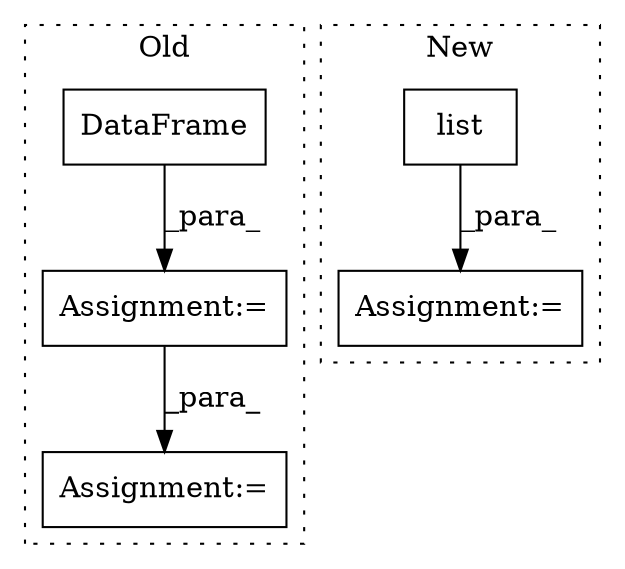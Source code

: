 digraph G {
subgraph cluster0 {
1 [label="DataFrame" a="32" s="25841,25870" l="10,1" shape="box"];
3 [label="Assignment:=" a="7" s="25887" l="1" shape="box"];
4 [label="Assignment:=" a="7" s="25833" l="1" shape="box"];
label = "Old";
style="dotted";
}
subgraph cluster1 {
2 [label="list" a="32" s="25361,25377" l="5,1" shape="box"];
5 [label="Assignment:=" a="7" s="25308" l="1" shape="box"];
label = "New";
style="dotted";
}
1 -> 4 [label="_para_"];
2 -> 5 [label="_para_"];
4 -> 3 [label="_para_"];
}